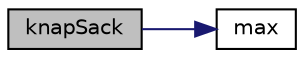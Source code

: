 digraph "knapSack"
{
  edge [fontname="Helvetica",fontsize="10",labelfontname="Helvetica",labelfontsize="10"];
  node [fontname="Helvetica",fontsize="10",shape=record];
  rankdir="LR";
  Node1 [label="knapSack",height=0.2,width=0.4,color="black", fillcolor="grey75", style="filled", fontcolor="black"];
  Node1 -> Node2 [color="midnightblue",fontsize="10",style="solid"];
  Node2 [label="max",height=0.2,width=0.4,color="black", fillcolor="white", style="filled",URL="$Knapsack_8cpp.html#af082905f7eac6d03e92015146bbc1925"];
}
